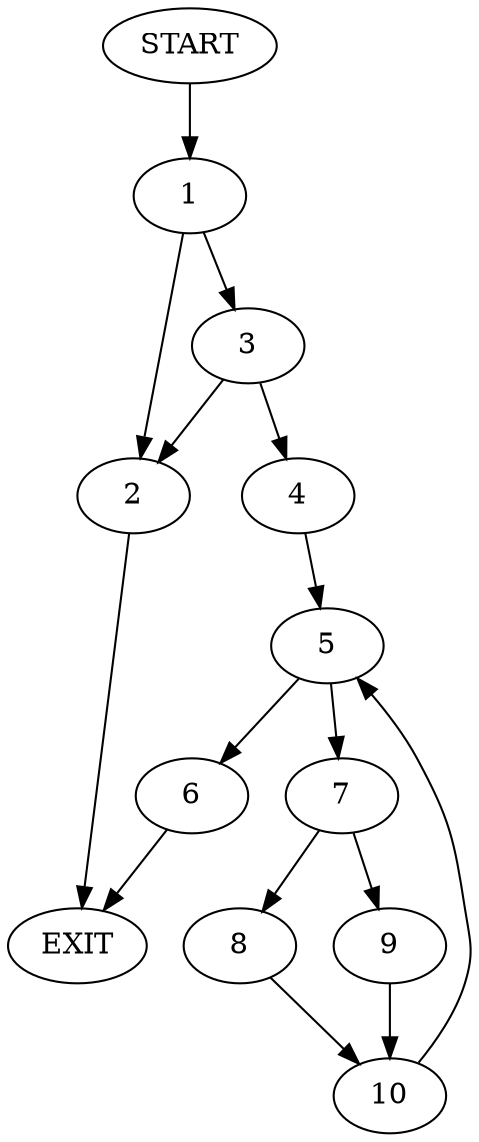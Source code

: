 digraph {
0 [label="START"]
11 [label="EXIT"]
0 -> 1
1 -> 2
1 -> 3
3 -> 4
3 -> 2
2 -> 11
4 -> 5
5 -> 6
5 -> 7
7 -> 8
7 -> 9
6 -> 11
9 -> 10
8 -> 10
10 -> 5
}
